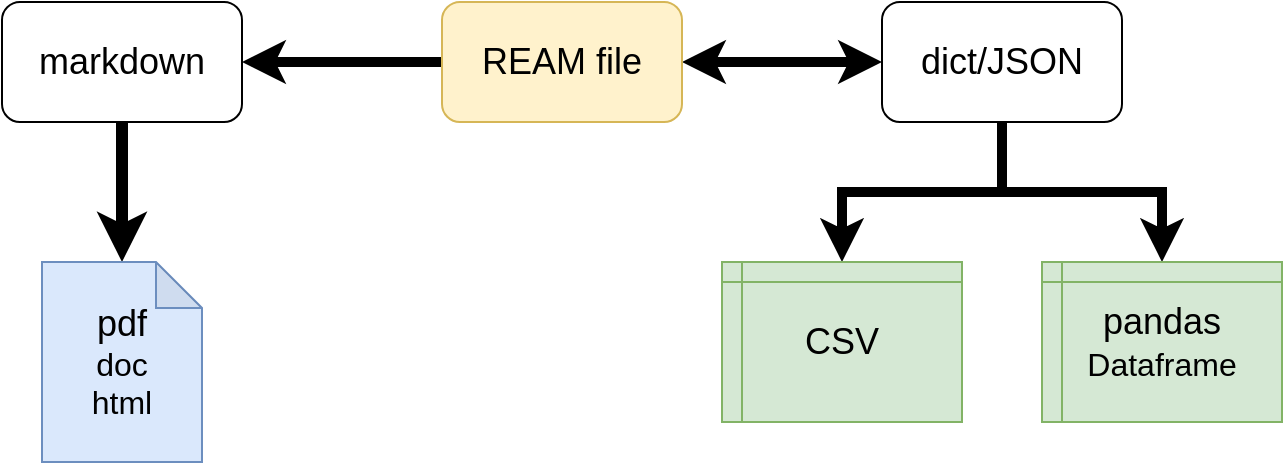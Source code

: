 <mxfile version="13.2.2" type="device"><diagram id="C5RBs43oDa-KdzZeNtuy" name="Page-1"><mxGraphModel dx="336" dy="815" grid="1" gridSize="10" guides="1" tooltips="1" connect="1" arrows="1" fold="1" page="1" pageScale="1" pageWidth="827" pageHeight="1169" math="0" shadow="0"><root><mxCell id="WIyWlLk6GJQsqaUBKTNV-0"/><mxCell id="WIyWlLk6GJQsqaUBKTNV-1" parent="WIyWlLk6GJQsqaUBKTNV-0"/><mxCell id="YJaabe7T3wplm1L3UzAd-11" style="edgeStyle=orthogonalEdgeStyle;rounded=0;orthogonalLoop=1;jettySize=auto;html=1;strokeWidth=5;" parent="WIyWlLk6GJQsqaUBKTNV-1" source="YJaabe7T3wplm1L3UzAd-0" target="YJaabe7T3wplm1L3UzAd-2" edge="1"><mxGeometry relative="1" as="geometry"/></mxCell><mxCell id="YJaabe7T3wplm1L3UzAd-12" style="edgeStyle=orthogonalEdgeStyle;rounded=0;orthogonalLoop=1;jettySize=auto;html=1;entryX=0;entryY=0.5;entryDx=0;entryDy=0;startArrow=classic;startFill=1;strokeWidth=5;" parent="WIyWlLk6GJQsqaUBKTNV-1" source="YJaabe7T3wplm1L3UzAd-0" target="YJaabe7T3wplm1L3UzAd-3" edge="1"><mxGeometry relative="1" as="geometry"/></mxCell><mxCell id="YJaabe7T3wplm1L3UzAd-0" value="&lt;font style=&quot;font-size: 18px&quot;&gt;REAM file&lt;/font&gt;" style="rounded=1;whiteSpace=wrap;html=1;fillColor=#fff2cc;strokeColor=#d6b656;" parent="WIyWlLk6GJQsqaUBKTNV-1" vertex="1"><mxGeometry x="340" y="310" width="120" height="60" as="geometry"/></mxCell><mxCell id="YJaabe7T3wplm1L3UzAd-10" style="edgeStyle=orthogonalEdgeStyle;rounded=0;orthogonalLoop=1;jettySize=auto;html=1;strokeWidth=6;" parent="WIyWlLk6GJQsqaUBKTNV-1" source="YJaabe7T3wplm1L3UzAd-2" target="YJaabe7T3wplm1L3UzAd-22" edge="1"><mxGeometry relative="1" as="geometry"><mxPoint x="180" y="480" as="targetPoint"/></mxGeometry></mxCell><mxCell id="YJaabe7T3wplm1L3UzAd-2" value="&lt;font style=&quot;font-size: 18px&quot;&gt;markdown&lt;/font&gt;" style="rounded=1;whiteSpace=wrap;html=1;" parent="WIyWlLk6GJQsqaUBKTNV-1" vertex="1"><mxGeometry x="120" y="310" width="120" height="60" as="geometry"/></mxCell><mxCell id="YJaabe7T3wplm1L3UzAd-3" value="&lt;font style=&quot;font-size: 18px&quot;&gt;dict/JSON&lt;/font&gt;" style="rounded=1;whiteSpace=wrap;html=1;" parent="WIyWlLk6GJQsqaUBKTNV-1" vertex="1"><mxGeometry x="560" y="310" width="120" height="60" as="geometry"/></mxCell><mxCell id="YJaabe7T3wplm1L3UzAd-26" style="edgeStyle=orthogonalEdgeStyle;rounded=0;orthogonalLoop=1;jettySize=auto;html=1;entryX=0.5;entryY=1;entryDx=0;entryDy=0;startArrow=classic;startFill=1;strokeWidth=5;endArrow=none;endFill=0;" parent="WIyWlLk6GJQsqaUBKTNV-1" source="YJaabe7T3wplm1L3UzAd-18" target="YJaabe7T3wplm1L3UzAd-3" edge="1"><mxGeometry relative="1" as="geometry"/></mxCell><mxCell id="YJaabe7T3wplm1L3UzAd-18" value="&lt;font style=&quot;font-size: 18px&quot;&gt;CSV&lt;/font&gt;" style="shape=internalStorage;whiteSpace=wrap;html=1;backgroundOutline=1;dx=10;dy=10;fillColor=#d5e8d4;strokeColor=#82b366;" parent="WIyWlLk6GJQsqaUBKTNV-1" vertex="1"><mxGeometry x="480" y="440" width="120" height="80" as="geometry"/></mxCell><mxCell id="YJaabe7T3wplm1L3UzAd-27" style="edgeStyle=orthogonalEdgeStyle;rounded=0;orthogonalLoop=1;jettySize=auto;html=1;entryX=0.5;entryY=1;entryDx=0;entryDy=0;startArrow=classic;startFill=1;strokeWidth=5;endArrow=none;endFill=0;" parent="WIyWlLk6GJQsqaUBKTNV-1" source="YJaabe7T3wplm1L3UzAd-19" target="YJaabe7T3wplm1L3UzAd-3" edge="1"><mxGeometry relative="1" as="geometry"/></mxCell><mxCell id="YJaabe7T3wplm1L3UzAd-19" value="&lt;div&gt;&lt;font style=&quot;font-size: 18px&quot;&gt;pandas&lt;/font&gt;&lt;/div&gt;&lt;div&gt;&lt;font size=&quot;3&quot;&gt;Dataframe&lt;/font&gt;&lt;br&gt;&lt;/div&gt;" style="shape=internalStorage;whiteSpace=wrap;html=1;backgroundOutline=1;dx=10;dy=10;fillColor=#d5e8d4;strokeColor=#82b366;" parent="WIyWlLk6GJQsqaUBKTNV-1" vertex="1"><mxGeometry x="640" y="440" width="120" height="80" as="geometry"/></mxCell><mxCell id="YJaabe7T3wplm1L3UzAd-22" value="&lt;div&gt;&lt;font style=&quot;font-size: 18px&quot;&gt;pdf&lt;/font&gt;&lt;/div&gt;&lt;div&gt;&lt;font size=&quot;3&quot;&gt;doc&lt;/font&gt;&lt;/div&gt;&lt;div&gt;&lt;font size=&quot;3&quot;&gt;html&lt;br&gt;&lt;/font&gt;&lt;/div&gt;" style="shape=note;whiteSpace=wrap;html=1;backgroundOutline=1;darkOpacity=0.05;size=23;fillColor=#dae8fc;strokeColor=#6c8ebf;" parent="WIyWlLk6GJQsqaUBKTNV-1" vertex="1"><mxGeometry x="140" y="440" width="80" height="100" as="geometry"/></mxCell></root></mxGraphModel></diagram></mxfile>